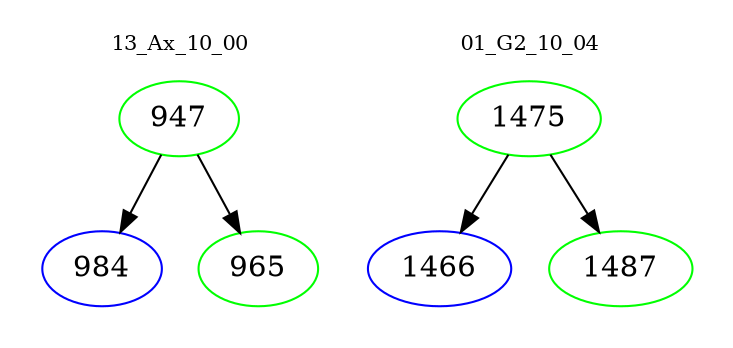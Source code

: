 digraph{
subgraph cluster_0 {
color = white
label = "13_Ax_10_00";
fontsize=10;
T0_947 [label="947", color="green"]
T0_947 -> T0_984 [color="black"]
T0_984 [label="984", color="blue"]
T0_947 -> T0_965 [color="black"]
T0_965 [label="965", color="green"]
}
subgraph cluster_1 {
color = white
label = "01_G2_10_04";
fontsize=10;
T1_1475 [label="1475", color="green"]
T1_1475 -> T1_1466 [color="black"]
T1_1466 [label="1466", color="blue"]
T1_1475 -> T1_1487 [color="black"]
T1_1487 [label="1487", color="green"]
}
}
